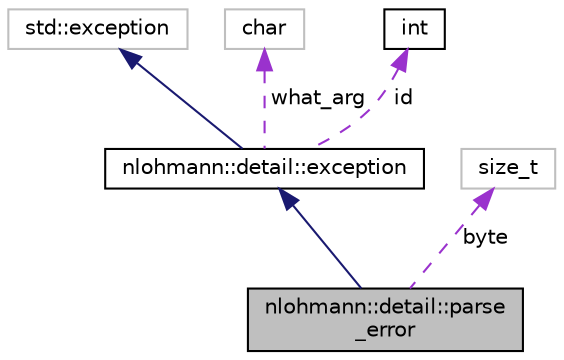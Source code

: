digraph "nlohmann::detail::parse_error"
{
 // LATEX_PDF_SIZE
  edge [fontname="Helvetica",fontsize="10",labelfontname="Helvetica",labelfontsize="10"];
  node [fontname="Helvetica",fontsize="10",shape=record];
  Node1 [label="nlohmann::detail::parse\l_error",height=0.2,width=0.4,color="black", fillcolor="grey75", style="filled", fontcolor="black",tooltip="exception indicating a parse error"];
  Node2 -> Node1 [dir="back",color="midnightblue",fontsize="10",style="solid",fontname="Helvetica"];
  Node2 [label="nlohmann::detail::exception",height=0.2,width=0.4,color="black", fillcolor="white", style="filled",URL="$classnlohmann_1_1detail_1_1exception.html",tooltip="general exception of the basic_json class"];
  Node3 -> Node2 [dir="back",color="midnightblue",fontsize="10",style="solid",fontname="Helvetica"];
  Node3 [label="std::exception",height=0.2,width=0.4,color="grey75", fillcolor="white", style="filled",tooltip="STL class."];
  Node4 -> Node2 [dir="back",color="darkorchid3",fontsize="10",style="dashed",label=" what_arg" ,fontname="Helvetica"];
  Node4 [label="char",height=0.2,width=0.4,color="grey75", fillcolor="white", style="filled",tooltip=" "];
  Node5 -> Node2 [dir="back",color="darkorchid3",fontsize="10",style="dashed",label=" id" ,fontname="Helvetica"];
  Node5 [label="int",height=0.2,width=0.4,color="black", fillcolor="white", style="filled",URL="$classint.html",tooltip=" "];
  Node6 -> Node1 [dir="back",color="darkorchid3",fontsize="10",style="dashed",label=" byte" ,fontname="Helvetica"];
  Node6 [label="size_t",height=0.2,width=0.4,color="grey75", fillcolor="white", style="filled",tooltip=" "];
}
